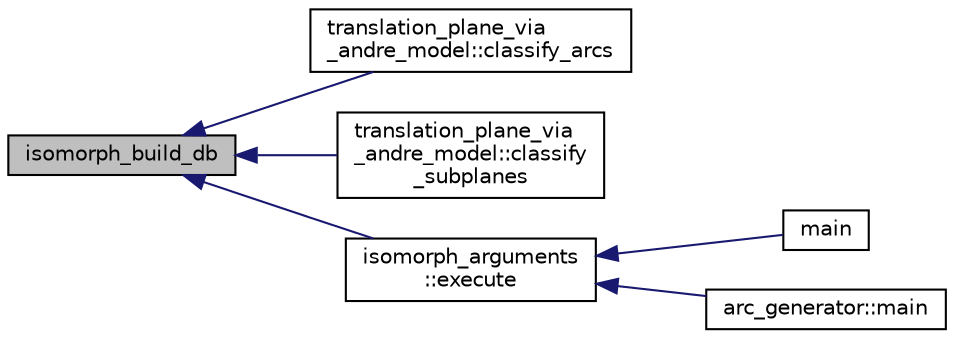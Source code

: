 digraph "isomorph_build_db"
{
  edge [fontname="Helvetica",fontsize="10",labelfontname="Helvetica",labelfontsize="10"];
  node [fontname="Helvetica",fontsize="10",shape=record];
  rankdir="LR";
  Node157 [label="isomorph_build_db",height=0.2,width=0.4,color="black", fillcolor="grey75", style="filled", fontcolor="black"];
  Node157 -> Node158 [dir="back",color="midnightblue",fontsize="10",style="solid",fontname="Helvetica"];
  Node158 [label="translation_plane_via\l_andre_model::classify_arcs",height=0.2,width=0.4,color="black", fillcolor="white", style="filled",URL="$d1/dcc/classtranslation__plane__via__andre__model.html#ac8f002e812a8b152d41e806688601c5e"];
  Node157 -> Node159 [dir="back",color="midnightblue",fontsize="10",style="solid",fontname="Helvetica"];
  Node159 [label="translation_plane_via\l_andre_model::classify\l_subplanes",height=0.2,width=0.4,color="black", fillcolor="white", style="filled",URL="$d1/dcc/classtranslation__plane__via__andre__model.html#a794fefa95f0a7f7b887133375988ee55"];
  Node157 -> Node160 [dir="back",color="midnightblue",fontsize="10",style="solid",fontname="Helvetica"];
  Node160 [label="isomorph_arguments\l::execute",height=0.2,width=0.4,color="black", fillcolor="white", style="filled",URL="$d5/de4/classisomorph__arguments.html#aa85e472d14906abdd5672dc66027583e"];
  Node160 -> Node161 [dir="back",color="midnightblue",fontsize="10",style="solid",fontname="Helvetica"];
  Node161 [label="main",height=0.2,width=0.4,color="black", fillcolor="white", style="filled",URL="$d1/d5e/blt__main_8_c.html#a217dbf8b442f20279ea00b898af96f52"];
  Node160 -> Node162 [dir="back",color="midnightblue",fontsize="10",style="solid",fontname="Helvetica"];
  Node162 [label="arc_generator::main",height=0.2,width=0.4,color="black", fillcolor="white", style="filled",URL="$d4/d21/classarc__generator.html#ad80140b51b165dad1fe6ab232be7829a"];
}

